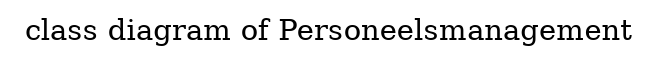 digraph "class diagram of Personeelsmanagement" {
	graph [bgcolor=white,
		label="class diagram of Personeelsmanagement",
		rankdir=LR
	];
	node [label="\N"];
	edge [fontsize=11,
		minlen=4
	];
}
